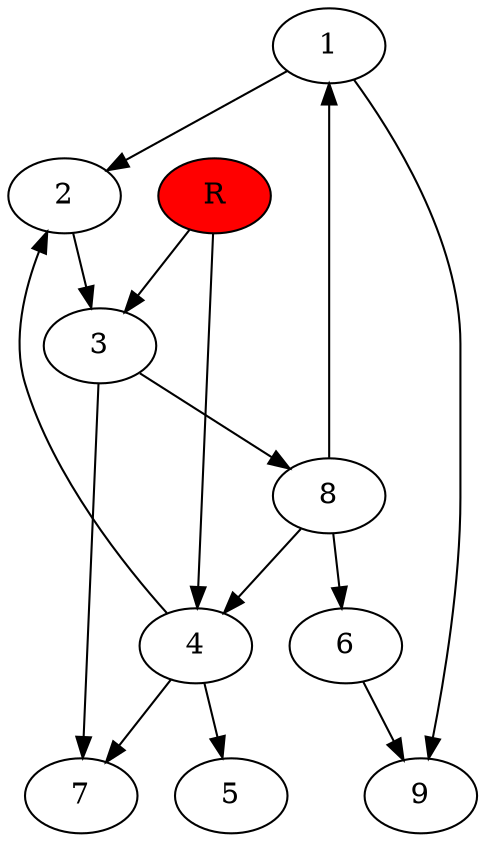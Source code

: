 digraph prb27511 {
	1
	2
	3
	4
	5
	6
	7
	8
	R [fillcolor="#ff0000" style=filled]
	1 -> 2
	1 -> 9
	2 -> 3
	3 -> 7
	3 -> 8
	4 -> 2
	4 -> 5
	4 -> 7
	6 -> 9
	8 -> 1
	8 -> 4
	8 -> 6
	R -> 3
	R -> 4
}
